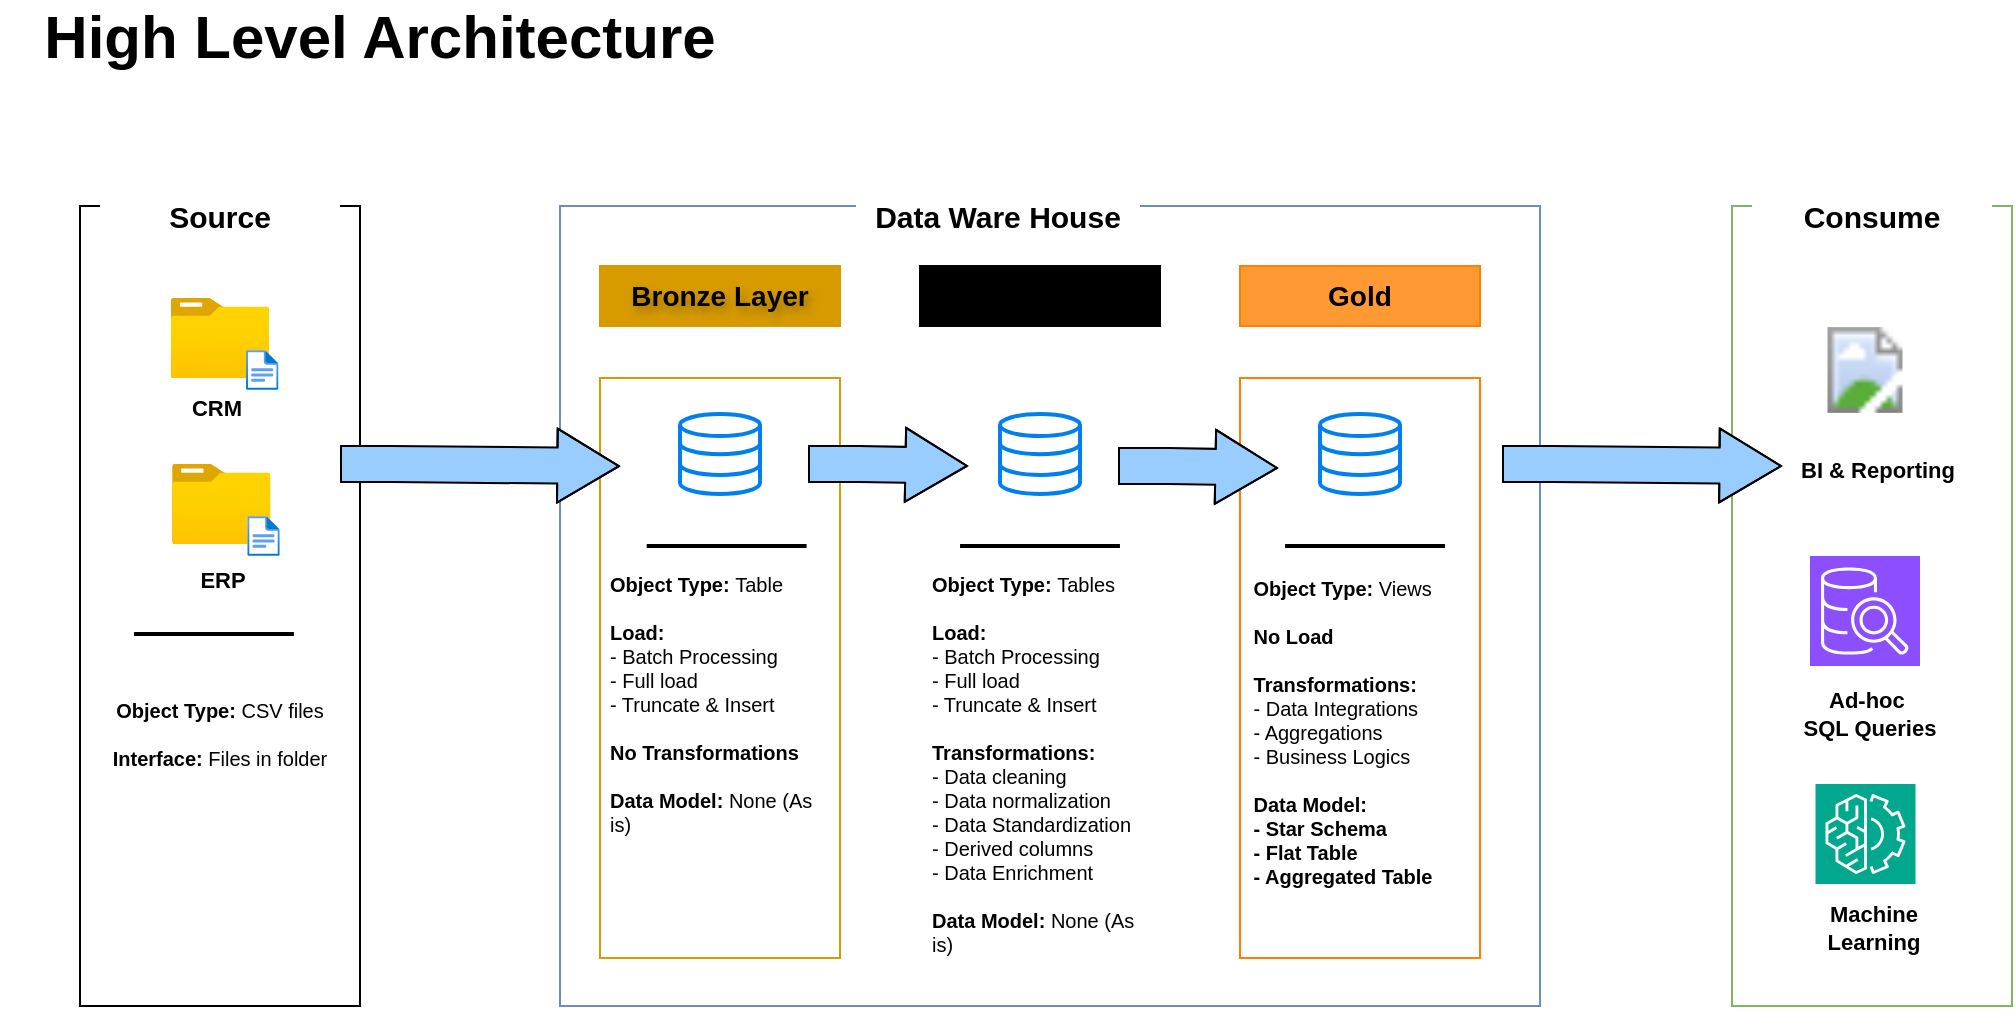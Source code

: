 <mxfile version="28.0.6">
  <diagram name="Page-1" id="hG1MgjT-dMW1jyqrRXRc">
    <mxGraphModel dx="1042" dy="626" grid="1" gridSize="10" guides="1" tooltips="1" connect="1" arrows="1" fold="1" page="1" pageScale="1" pageWidth="850" pageHeight="1100" math="0" shadow="0">
      <root>
        <mxCell id="0" />
        <mxCell id="1" parent="0" />
        <mxCell id="_gfVqyCNe_NveqyhTgTl-1" value="High Level Architecture" style="rounded=0;whiteSpace=wrap;html=1;fontSize=30;fontStyle=1;strokeColor=none;fillColor=none;" vertex="1" parent="1">
          <mxGeometry x="10" y="30" width="380" height="30" as="geometry" />
        </mxCell>
        <mxCell id="_gfVqyCNe_NveqyhTgTl-2" value="" style="rounded=0;whiteSpace=wrap;html=1;fillColor=none;strokeColor=light-dark(#000000,#999999);" vertex="1" parent="1">
          <mxGeometry x="50" y="130" width="140" height="400" as="geometry" />
        </mxCell>
        <mxCell id="_gfVqyCNe_NveqyhTgTl-3" value="Source" style="rounded=0;whiteSpace=wrap;html=1;fillColor=default;strokeColor=none;fontSize=15;fontStyle=1" vertex="1" parent="1">
          <mxGeometry x="60" y="120" width="120" height="30" as="geometry" />
        </mxCell>
        <mxCell id="_gfVqyCNe_NveqyhTgTl-4" value="" style="rounded=0;whiteSpace=wrap;html=1;fillColor=none;strokeColor=#6c8ebf;" vertex="1" parent="1">
          <mxGeometry x="290" y="130" width="490" height="400" as="geometry" />
        </mxCell>
        <mxCell id="_gfVqyCNe_NveqyhTgTl-5" value="Data Ware House" style="rounded=0;whiteSpace=wrap;html=1;fillColor=default;strokeColor=none;fontSize=15;fontStyle=1" vertex="1" parent="1">
          <mxGeometry x="438" y="120" width="142" height="30" as="geometry" />
        </mxCell>
        <mxCell id="_gfVqyCNe_NveqyhTgTl-6" value="" style="rounded=0;whiteSpace=wrap;html=1;fillColor=none;strokeColor=#82b366;" vertex="1" parent="1">
          <mxGeometry x="876" y="130" width="140" height="400" as="geometry" />
        </mxCell>
        <mxCell id="_gfVqyCNe_NveqyhTgTl-7" value="Consume" style="rounded=0;whiteSpace=wrap;html=1;fillColor=default;strokeColor=none;fontSize=15;fontStyle=1" vertex="1" parent="1">
          <mxGeometry x="886" y="120" width="120" height="30" as="geometry" />
        </mxCell>
        <mxCell id="_gfVqyCNe_NveqyhTgTl-8" value="Bronze Layer" style="rounded=0;html=1;fontStyle=1;fontSize=14;fillColor=light-dark(#D79B00,#A97742);strokeColor=#d79b00;textShadow=1;labelBorderColor=none;whiteSpace=wrap;fontColor=#000000;" vertex="1" parent="1">
          <mxGeometry x="310" y="160" width="120" height="30" as="geometry" />
        </mxCell>
        <mxCell id="_gfVqyCNe_NveqyhTgTl-9" value="Silver Layer" style="rounded=0;whiteSpace=wrap;html=1;fontSize=14;fontStyle=1;fillColor=light-dark(#000000,#FFFFFF);strokeColor=light-dark(#000000,#FFFFFF);fontColor=#000000;" vertex="1" parent="1">
          <mxGeometry x="470" y="160" width="120" height="30" as="geometry" />
        </mxCell>
        <mxCell id="_gfVqyCNe_NveqyhTgTl-10" value="Gold" style="rounded=0;whiteSpace=wrap;html=1;fontSize=14;fontStyle=1;fillColor=#FF9933;strokeColor=#FF8000;fontColor=#000000;" vertex="1" parent="1">
          <mxGeometry x="630" y="160" width="120" height="30" as="geometry" />
        </mxCell>
        <mxCell id="_gfVqyCNe_NveqyhTgTl-12" value="" style="rounded=0;html=1;fontStyle=1;fontSize=14;fillColor=none;strokeColor=#d79b00;textShadow=1;labelBorderColor=none;whiteSpace=wrap;fontColor=#000000;" vertex="1" parent="1">
          <mxGeometry x="310" y="216" width="120" height="290" as="geometry" />
        </mxCell>
        <mxCell id="_gfVqyCNe_NveqyhTgTl-14" value="" style="rounded=0;html=1;fontStyle=1;fontSize=14;fillColor=none;strokeColor=#FFFFFF;textShadow=1;labelBorderColor=none;whiteSpace=wrap;fontColor=#000000;" vertex="1" parent="1">
          <mxGeometry x="470" y="216" width="120" height="290" as="geometry" />
        </mxCell>
        <mxCell id="_gfVqyCNe_NveqyhTgTl-15" value="" style="rounded=0;html=1;fontStyle=1;fontSize=14;fillColor=none;strokeColor=#FF8000;textShadow=1;labelBorderColor=none;whiteSpace=wrap;fontColor=#000000;" vertex="1" parent="1">
          <mxGeometry x="630" y="216" width="120" height="290" as="geometry" />
        </mxCell>
        <mxCell id="_gfVqyCNe_NveqyhTgTl-16" value="" style="image;aspect=fixed;html=1;points=[];align=center;fontSize=12;image=img/lib/azure2/general/Folder_Blank.svg;" vertex="1" parent="1">
          <mxGeometry x="95.36" y="176" width="49.29" height="40" as="geometry" />
        </mxCell>
        <mxCell id="_gfVqyCNe_NveqyhTgTl-18" value="" style="image;aspect=fixed;html=1;points=[];align=center;fontSize=12;image=img/lib/azure2/general/File.svg;" vertex="1" parent="1">
          <mxGeometry x="133" y="202" width="16.23" height="20" as="geometry" />
        </mxCell>
        <mxCell id="_gfVqyCNe_NveqyhTgTl-19" value="" style="image;aspect=fixed;html=1;points=[];align=center;fontSize=12;image=img/lib/azure2/general/Folder_Blank.svg;" vertex="1" parent="1">
          <mxGeometry x="96" y="259" width="49.29" height="40" as="geometry" />
        </mxCell>
        <mxCell id="_gfVqyCNe_NveqyhTgTl-20" value="" style="image;aspect=fixed;html=1;points=[];align=center;fontSize=12;image=img/lib/azure2/general/File.svg;" vertex="1" parent="1">
          <mxGeometry x="133.64" y="285" width="16.23" height="20" as="geometry" />
        </mxCell>
        <mxCell id="_gfVqyCNe_NveqyhTgTl-21" value="CRM" style="rounded=0;whiteSpace=wrap;html=1;fillColor=none;strokeColor=none;fontStyle=1;fontSize=11;" vertex="1" parent="1">
          <mxGeometry x="83.64" y="219" width="69.36" height="24" as="geometry" />
        </mxCell>
        <mxCell id="_gfVqyCNe_NveqyhTgTl-22" value="ERP" style="rounded=0;whiteSpace=wrap;html=1;fillColor=none;strokeColor=none;fontStyle=1;fontSize=11;" vertex="1" parent="1">
          <mxGeometry x="87" y="305" width="69.36" height="24" as="geometry" />
        </mxCell>
        <mxCell id="_gfVqyCNe_NveqyhTgTl-23" value="" style="endArrow=none;html=1;rounded=0;entryX=0.714;entryY=0.65;entryDx=0;entryDy=0;entryPerimeter=0;exitX=0.143;exitY=0.555;exitDx=0;exitDy=0;exitPerimeter=0;strokeWidth=2;" edge="1" parent="1">
          <mxGeometry width="50" height="50" relative="1" as="geometry">
            <mxPoint x="77.02" y="344" as="sourcePoint" />
            <mxPoint x="156.96" y="344" as="targetPoint" />
          </mxGeometry>
        </mxCell>
        <mxCell id="_gfVqyCNe_NveqyhTgTl-24" value="&lt;b&gt;Object Type:&lt;/b&gt; CSV files&lt;div&gt;&lt;b style=&quot;background-color: transparent; color: light-dark(rgb(0, 0, 0), rgb(255, 255, 255));&quot;&gt;&lt;br&gt;&lt;/b&gt;&lt;/div&gt;&lt;div&gt;&lt;b style=&quot;background-color: transparent; color: light-dark(rgb(0, 0, 0), rgb(255, 255, 255));&quot;&gt;Interface:&lt;/b&gt;&lt;span style=&quot;background-color: transparent; color: light-dark(rgb(0, 0, 0), rgb(255, 255, 255));&quot;&gt; Files in folder&lt;/span&gt;&lt;/div&gt;" style="rounded=0;whiteSpace=wrap;html=1;strokeColor=none;fillColor=none;fontSize=10;" vertex="1" parent="1">
          <mxGeometry x="53.68" y="352" width="132.32" height="84" as="geometry" />
        </mxCell>
        <mxCell id="_gfVqyCNe_NveqyhTgTl-26" value="" style="endArrow=none;html=1;rounded=0;entryX=0.714;entryY=0.65;entryDx=0;entryDy=0;entryPerimeter=0;exitX=0.143;exitY=0.555;exitDx=0;exitDy=0;exitPerimeter=0;strokeWidth=2;" edge="1" parent="1">
          <mxGeometry width="50" height="50" relative="1" as="geometry">
            <mxPoint x="333.34" y="300" as="sourcePoint" />
            <mxPoint x="413.28" y="300" as="targetPoint" />
          </mxGeometry>
        </mxCell>
        <mxCell id="_gfVqyCNe_NveqyhTgTl-27" value="&lt;div style=&quot;text-align: left;&quot;&gt;&lt;b style=&quot;background-color: transparent; color: light-dark(rgb(0, 0, 0), rgb(255, 255, 255));&quot;&gt;Object Type:&lt;/b&gt;&lt;span style=&quot;background-color: transparent; color: light-dark(rgb(0, 0, 0), rgb(255, 255, 255));&quot;&gt;&amp;nbsp;Table&lt;/span&gt;&lt;/div&gt;&lt;div&gt;&lt;b style=&quot;background-color: transparent; color: light-dark(rgb(0, 0, 0), rgb(255, 255, 255));&quot;&gt;&lt;br&gt;&lt;/b&gt;&lt;/div&gt;&lt;div style=&quot;text-align: left;&quot;&gt;&lt;b style=&quot;background-color: transparent; color: light-dark(rgb(0, 0, 0), rgb(255, 255, 255));&quot;&gt;Load:&lt;/b&gt;&lt;/div&gt;&lt;div style=&quot;text-align: left;&quot;&gt;&lt;span style=&quot;background-color: transparent; color: light-dark(rgb(0, 0, 0), rgb(255, 255, 255));&quot;&gt;- Batch Processing&lt;/span&gt;&lt;/div&gt;&lt;div style=&quot;text-align: left;&quot;&gt;&lt;span style=&quot;background-color: transparent; color: light-dark(rgb(0, 0, 0), rgb(255, 255, 255));&quot;&gt;- Full load&lt;/span&gt;&lt;/div&gt;&lt;div style=&quot;text-align: left;&quot;&gt;&lt;span style=&quot;background-color: transparent; color: light-dark(rgb(0, 0, 0), rgb(255, 255, 255));&quot;&gt;- Truncate &amp;amp; Insert&lt;/span&gt;&lt;/div&gt;&lt;div style=&quot;text-align: left;&quot;&gt;&lt;b style=&quot;background-color: transparent; color: light-dark(rgb(0, 0, 0), rgb(255, 255, 255));&quot;&gt;&lt;br&gt;&lt;/b&gt;&lt;/div&gt;&lt;div style=&quot;text-align: left;&quot;&gt;&lt;b style=&quot;background-color: transparent; color: light-dark(rgb(0, 0, 0), rgb(255, 255, 255));&quot;&gt;No Transformations&lt;/b&gt;&lt;/div&gt;&lt;div style=&quot;text-align: left;&quot;&gt;&lt;b style=&quot;background-color: transparent; color: light-dark(rgb(0, 0, 0), rgb(255, 255, 255));&quot;&gt;&lt;br&gt;&lt;/b&gt;&lt;/div&gt;&lt;div style=&quot;text-align: left;&quot;&gt;&lt;b style=&quot;background-color: transparent; color: light-dark(rgb(0, 0, 0), rgb(255, 255, 255));&quot;&gt;Data Model: &lt;/b&gt;&lt;span style=&quot;background-color: transparent; color: light-dark(rgb(0, 0, 0), rgb(255, 255, 255));&quot;&gt;None (As is)&lt;/span&gt;&lt;/div&gt;" style="rounded=0;whiteSpace=wrap;html=1;strokeColor=none;fillColor=none;fontSize=10;" vertex="1" parent="1">
          <mxGeometry x="314" y="303" width="115" height="152" as="geometry" />
        </mxCell>
        <mxCell id="_gfVqyCNe_NveqyhTgTl-28" value="" style="html=1;verticalLabelPosition=bottom;align=center;labelBackgroundColor=#ffffff;verticalAlign=top;strokeWidth=2;strokeColor=#0080F0;shadow=0;dashed=0;shape=mxgraph.ios7.icons.data;" vertex="1" parent="1">
          <mxGeometry x="350" y="234" width="40" height="40" as="geometry" />
        </mxCell>
        <mxCell id="_gfVqyCNe_NveqyhTgTl-29" value="" style="html=1;verticalLabelPosition=bottom;align=center;labelBackgroundColor=#ffffff;verticalAlign=top;strokeWidth=2;strokeColor=#0080F0;shadow=0;dashed=0;shape=mxgraph.ios7.icons.data;" vertex="1" parent="1">
          <mxGeometry x="510" y="234" width="40" height="40" as="geometry" />
        </mxCell>
        <mxCell id="_gfVqyCNe_NveqyhTgTl-30" value="" style="html=1;verticalLabelPosition=bottom;align=center;labelBackgroundColor=#ffffff;verticalAlign=top;strokeWidth=2;strokeColor=#0080F0;shadow=0;dashed=0;shape=mxgraph.ios7.icons.data;" vertex="1" parent="1">
          <mxGeometry x="670" y="234" width="40" height="40" as="geometry" />
        </mxCell>
        <mxCell id="_gfVqyCNe_NveqyhTgTl-32" value="&lt;div style=&quot;text-align: left;&quot;&gt;&lt;b style=&quot;background-color: transparent; color: light-dark(rgb(0, 0, 0), rgb(255, 255, 255));&quot;&gt;Object Type:&lt;/b&gt;&lt;span style=&quot;background-color: transparent; color: light-dark(rgb(0, 0, 0), rgb(255, 255, 255));&quot;&gt;&amp;nbsp;Tables&lt;/span&gt;&lt;/div&gt;&lt;div&gt;&lt;b style=&quot;background-color: transparent; color: light-dark(rgb(0, 0, 0), rgb(255, 255, 255));&quot;&gt;&lt;br&gt;&lt;/b&gt;&lt;/div&gt;&lt;div style=&quot;text-align: left;&quot;&gt;&lt;b style=&quot;background-color: transparent; color: light-dark(rgb(0, 0, 0), rgb(255, 255, 255));&quot;&gt;Load:&lt;/b&gt;&lt;/div&gt;&lt;div style=&quot;text-align: left;&quot;&gt;&lt;span style=&quot;background-color: transparent; color: light-dark(rgb(0, 0, 0), rgb(255, 255, 255));&quot;&gt;- Batch Processing&lt;/span&gt;&lt;/div&gt;&lt;div style=&quot;text-align: left;&quot;&gt;&lt;span style=&quot;background-color: transparent; color: light-dark(rgb(0, 0, 0), rgb(255, 255, 255));&quot;&gt;- Full load&lt;/span&gt;&lt;/div&gt;&lt;div style=&quot;text-align: left;&quot;&gt;&lt;span style=&quot;background-color: transparent; color: light-dark(rgb(0, 0, 0), rgb(255, 255, 255));&quot;&gt;- Truncate &amp;amp; Insert&lt;/span&gt;&lt;/div&gt;&lt;div style=&quot;text-align: left;&quot;&gt;&lt;b style=&quot;background-color: transparent; color: light-dark(rgb(0, 0, 0), rgb(255, 255, 255));&quot;&gt;&lt;br&gt;&lt;/b&gt;&lt;/div&gt;&lt;div style=&quot;text-align: left;&quot;&gt;&lt;b style=&quot;background-color: transparent; color: light-dark(rgb(0, 0, 0), rgb(255, 255, 255));&quot;&gt;Transformations:&lt;/b&gt;&lt;/div&gt;&lt;div style=&quot;text-align: left;&quot;&gt;&lt;span style=&quot;background-color: transparent; color: light-dark(rgb(0, 0, 0), rgb(255, 255, 255));&quot;&gt;- Data cleaning&lt;/span&gt;&lt;/div&gt;&lt;div style=&quot;text-align: left;&quot;&gt;&lt;span style=&quot;background-color: transparent; color: light-dark(rgb(0, 0, 0), rgb(255, 255, 255));&quot;&gt;- Data normalization&lt;/span&gt;&lt;/div&gt;&lt;div style=&quot;text-align: left;&quot;&gt;&lt;span style=&quot;background-color: transparent; color: light-dark(rgb(0, 0, 0), rgb(255, 255, 255));&quot;&gt;- Data Standardization&lt;/span&gt;&lt;/div&gt;&lt;div style=&quot;text-align: left;&quot;&gt;&lt;span style=&quot;background-color: transparent; color: light-dark(rgb(0, 0, 0), rgb(255, 255, 255));&quot;&gt;- Derived columns&lt;/span&gt;&lt;/div&gt;&lt;div style=&quot;text-align: left;&quot;&gt;&lt;span style=&quot;background-color: transparent; color: light-dark(rgb(0, 0, 0), rgb(255, 255, 255));&quot;&gt;- Data Enrichment&lt;/span&gt;&lt;/div&gt;&lt;div style=&quot;text-align: left;&quot;&gt;&lt;b style=&quot;background-color: transparent; color: light-dark(rgb(0, 0, 0), rgb(255, 255, 255));&quot;&gt;&lt;br&gt;&lt;/b&gt;&lt;/div&gt;&lt;div style=&quot;text-align: left;&quot;&gt;&lt;b style=&quot;background-color: transparent; color: light-dark(rgb(0, 0, 0), rgb(255, 255, 255));&quot;&gt;Data Model: &lt;/b&gt;&lt;span style=&quot;background-color: transparent; color: light-dark(rgb(0, 0, 0), rgb(255, 255, 255));&quot;&gt;None (As is)&lt;/span&gt;&lt;/div&gt;" style="rounded=0;whiteSpace=wrap;html=1;strokeColor=none;fillColor=none;fontSize=10;" vertex="1" parent="1">
          <mxGeometry x="475" y="333" width="115" height="152" as="geometry" />
        </mxCell>
        <mxCell id="_gfVqyCNe_NveqyhTgTl-33" value="&lt;div style=&quot;text-align: left;&quot;&gt;&lt;b style=&quot;background-color: transparent; color: light-dark(rgb(0, 0, 0), rgb(255, 255, 255));&quot;&gt;Object Type:&lt;/b&gt;&lt;span style=&quot;background-color: transparent; color: light-dark(rgb(0, 0, 0), rgb(255, 255, 255));&quot;&gt;&amp;nbsp;Views&lt;/span&gt;&lt;/div&gt;&lt;div&gt;&lt;b style=&quot;background-color: transparent; color: light-dark(rgb(0, 0, 0), rgb(255, 255, 255));&quot;&gt;&lt;br&gt;&lt;/b&gt;&lt;/div&gt;&lt;div style=&quot;text-align: left;&quot;&gt;&lt;b&gt;No Load&lt;/b&gt;&lt;/div&gt;&lt;div style=&quot;text-align: left;&quot;&gt;&lt;b style=&quot;background-color: transparent; color: light-dark(rgb(0, 0, 0), rgb(255, 255, 255));&quot;&gt;&lt;br&gt;&lt;/b&gt;&lt;/div&gt;&lt;div style=&quot;text-align: left;&quot;&gt;&lt;b style=&quot;background-color: transparent; color: light-dark(rgb(0, 0, 0), rgb(255, 255, 255));&quot;&gt;Transformations:&lt;/b&gt;&lt;/div&gt;&lt;div style=&quot;text-align: left;&quot;&gt;&lt;span style=&quot;background-color: transparent; color: light-dark(rgb(0, 0, 0), rgb(255, 255, 255));&quot;&gt;- Data Integrations&lt;/span&gt;&lt;/div&gt;&lt;div style=&quot;text-align: left;&quot;&gt;&lt;span style=&quot;background-color: transparent; color: light-dark(rgb(0, 0, 0), rgb(255, 255, 255));&quot;&gt;- Aggregations&lt;/span&gt;&lt;/div&gt;&lt;div style=&quot;text-align: left;&quot;&gt;&lt;span style=&quot;background-color: transparent; color: light-dark(rgb(0, 0, 0), rgb(255, 255, 255));&quot;&gt;- Business Logics&lt;/span&gt;&lt;/div&gt;&lt;div style=&quot;text-align: left;&quot;&gt;&lt;b style=&quot;background-color: transparent; color: light-dark(rgb(0, 0, 0), rgb(255, 255, 255));&quot;&gt;&lt;br&gt;&lt;/b&gt;&lt;/div&gt;&lt;div style=&quot;text-align: left;&quot;&gt;&lt;b style=&quot;background-color: transparent; color: light-dark(rgb(0, 0, 0), rgb(255, 255, 255));&quot;&gt;Data Model:&lt;/b&gt;&lt;/div&gt;&lt;div style=&quot;text-align: left;&quot;&gt;&lt;b style=&quot;background-color: transparent; color: light-dark(rgb(0, 0, 0), rgb(255, 255, 255));&quot;&gt;- Star Schema&lt;/b&gt;&lt;/div&gt;&lt;div style=&quot;text-align: left;&quot;&gt;&lt;b style=&quot;background-color: transparent; color: light-dark(rgb(0, 0, 0), rgb(255, 255, 255));&quot;&gt;- Flat Table&lt;/b&gt;&lt;/div&gt;&lt;div style=&quot;text-align: left;&quot;&gt;&lt;b style=&quot;background-color: transparent; color: light-dark(rgb(0, 0, 0), rgb(255, 255, 255));&quot;&gt;- Aggregated Table&lt;/b&gt;&lt;/div&gt;" style="rounded=0;whiteSpace=wrap;html=1;strokeColor=none;fillColor=none;fontSize=10;" vertex="1" parent="1">
          <mxGeometry x="624" y="317" width="115" height="152" as="geometry" />
        </mxCell>
        <mxCell id="_gfVqyCNe_NveqyhTgTl-34" value="" style="endArrow=none;html=1;rounded=0;entryX=0.714;entryY=0.65;entryDx=0;entryDy=0;entryPerimeter=0;exitX=0.143;exitY=0.555;exitDx=0;exitDy=0;exitPerimeter=0;strokeWidth=2;" edge="1" parent="1">
          <mxGeometry width="50" height="50" relative="1" as="geometry">
            <mxPoint x="490.03" y="300" as="sourcePoint" />
            <mxPoint x="569.97" y="300" as="targetPoint" />
          </mxGeometry>
        </mxCell>
        <mxCell id="_gfVqyCNe_NveqyhTgTl-35" value="" style="endArrow=none;html=1;rounded=0;entryX=0.714;entryY=0.65;entryDx=0;entryDy=0;entryPerimeter=0;exitX=0.143;exitY=0.555;exitDx=0;exitDy=0;exitPerimeter=0;strokeWidth=2;" edge="1" parent="1">
          <mxGeometry width="50" height="50" relative="1" as="geometry">
            <mxPoint x="652.53" y="300" as="sourcePoint" />
            <mxPoint x="732.47" y="300" as="targetPoint" />
          </mxGeometry>
        </mxCell>
        <mxCell id="_gfVqyCNe_NveqyhTgTl-36" value="" style="shape=flexArrow;endArrow=classic;html=1;rounded=0;fillColor=#99CCFF;endWidth=18;endSize=9.93;width=18;entryX=0.083;entryY=0.152;entryDx=0;entryDy=0;entryPerimeter=0;" edge="1" parent="1" target="_gfVqyCNe_NveqyhTgTl-12">
          <mxGeometry width="50" height="50" relative="1" as="geometry">
            <mxPoint x="180.0" y="259" as="sourcePoint" />
            <mxPoint x="245.35" y="260" as="targetPoint" />
            <Array as="points">
              <mxPoint x="205.35" y="259" />
            </Array>
          </mxGeometry>
        </mxCell>
        <mxCell id="_gfVqyCNe_NveqyhTgTl-39" value="" style="shape=flexArrow;endArrow=classic;html=1;rounded=0;fillColor=#99CCFF;endWidth=18;endSize=9.93;width=18;" edge="1" parent="1">
          <mxGeometry width="50" height="50" relative="1" as="geometry">
            <mxPoint x="414" y="259" as="sourcePoint" />
            <mxPoint x="494" y="260" as="targetPoint" />
            <Array as="points">
              <mxPoint x="439.35" y="259" />
            </Array>
          </mxGeometry>
        </mxCell>
        <mxCell id="_gfVqyCNe_NveqyhTgTl-40" value="" style="shape=flexArrow;endArrow=classic;html=1;rounded=0;fillColor=#99CCFF;endWidth=18;endSize=9.93;width=18;" edge="1" parent="1">
          <mxGeometry width="50" height="50" relative="1" as="geometry">
            <mxPoint x="569" y="260" as="sourcePoint" />
            <mxPoint x="649" y="261" as="targetPoint" />
            <Array as="points">
              <mxPoint x="594.35" y="260" />
            </Array>
          </mxGeometry>
        </mxCell>
        <mxCell id="_gfVqyCNe_NveqyhTgTl-41" value="" style="shape=flexArrow;endArrow=classic;html=1;rounded=0;fillColor=#99CCFF;endWidth=18;endSize=9.93;width=18;entryX=0.083;entryY=0.152;entryDx=0;entryDy=0;entryPerimeter=0;" edge="1" parent="1">
          <mxGeometry width="50" height="50" relative="1" as="geometry">
            <mxPoint x="761" y="259" as="sourcePoint" />
            <mxPoint x="901" y="260" as="targetPoint" />
            <Array as="points">
              <mxPoint x="786.35" y="259" />
            </Array>
          </mxGeometry>
        </mxCell>
        <mxCell id="_gfVqyCNe_NveqyhTgTl-42" value="" style="image;aspect=fixed;html=1;points=[];align=center;fontSize=12;image=img/lib/azure2/power_platform/PowerBI.svg;" vertex="1" parent="1">
          <mxGeometry x="923.75" y="187" width="37.5" height="50" as="geometry" />
        </mxCell>
        <mxCell id="_gfVqyCNe_NveqyhTgTl-43" value="" style="sketch=0;points=[[0,0,0],[0.25,0,0],[0.5,0,0],[0.75,0,0],[1,0,0],[0,1,0],[0.25,1,0],[0.5,1,0],[0.75,1,0],[1,1,0],[0,0.25,0],[0,0.5,0],[0,0.75,0],[1,0.25,0],[1,0.5,0],[1,0.75,0]];outlineConnect=0;fontColor=#232F3E;fillColor=#8C4FFF;strokeColor=#ffffff;dashed=0;verticalLabelPosition=bottom;verticalAlign=top;align=center;html=1;fontSize=12;fontStyle=0;aspect=fixed;shape=mxgraph.aws4.resourceIcon;resIcon=mxgraph.aws4.sql_workbench;" vertex="1" parent="1">
          <mxGeometry x="915" y="305" width="55" height="55" as="geometry" />
        </mxCell>
        <mxCell id="_gfVqyCNe_NveqyhTgTl-44" value="" style="sketch=0;points=[[0,0,0],[0.25,0,0],[0.5,0,0],[0.75,0,0],[1,0,0],[0,1,0],[0.25,1,0],[0.5,1,0],[0.75,1,0],[1,1,0],[0,0.25,0],[0,0.5,0],[0,0.75,0],[1,0.25,0],[1,0.5,0],[1,0.75,0]];outlineConnect=0;fontColor=#232F3E;fillColor=#01A88D;strokeColor=#ffffff;dashed=0;verticalLabelPosition=bottom;verticalAlign=top;align=center;html=1;fontSize=12;fontStyle=0;aspect=fixed;shape=mxgraph.aws4.resourceIcon;resIcon=mxgraph.aws4.machine_learning;" vertex="1" parent="1">
          <mxGeometry x="917.75" y="419" width="50" height="50" as="geometry" />
        </mxCell>
        <mxCell id="_gfVqyCNe_NveqyhTgTl-45" value="BI &amp;amp; Reporting" style="rounded=0;whiteSpace=wrap;html=1;fillColor=none;strokeColor=none;fontStyle=1;fontSize=11;" vertex="1" parent="1">
          <mxGeometry x="908.07" y="250" width="81.93" height="24" as="geometry" />
        </mxCell>
        <mxCell id="_gfVqyCNe_NveqyhTgTl-46" value="Ad-hoc&amp;nbsp;&lt;div&gt;SQL Queries&lt;/div&gt;" style="rounded=0;whiteSpace=wrap;html=1;fillColor=none;strokeColor=none;fontStyle=1;fontSize=11;" vertex="1" parent="1">
          <mxGeometry x="904" y="367" width="81.93" height="33" as="geometry" />
        </mxCell>
        <mxCell id="_gfVqyCNe_NveqyhTgTl-47" value="Machine Learning" style="rounded=0;whiteSpace=wrap;html=1;fillColor=none;strokeColor=none;fontStyle=1;fontSize=11;" vertex="1" parent="1">
          <mxGeometry x="906" y="474" width="81.93" height="33" as="geometry" />
        </mxCell>
      </root>
    </mxGraphModel>
  </diagram>
</mxfile>

